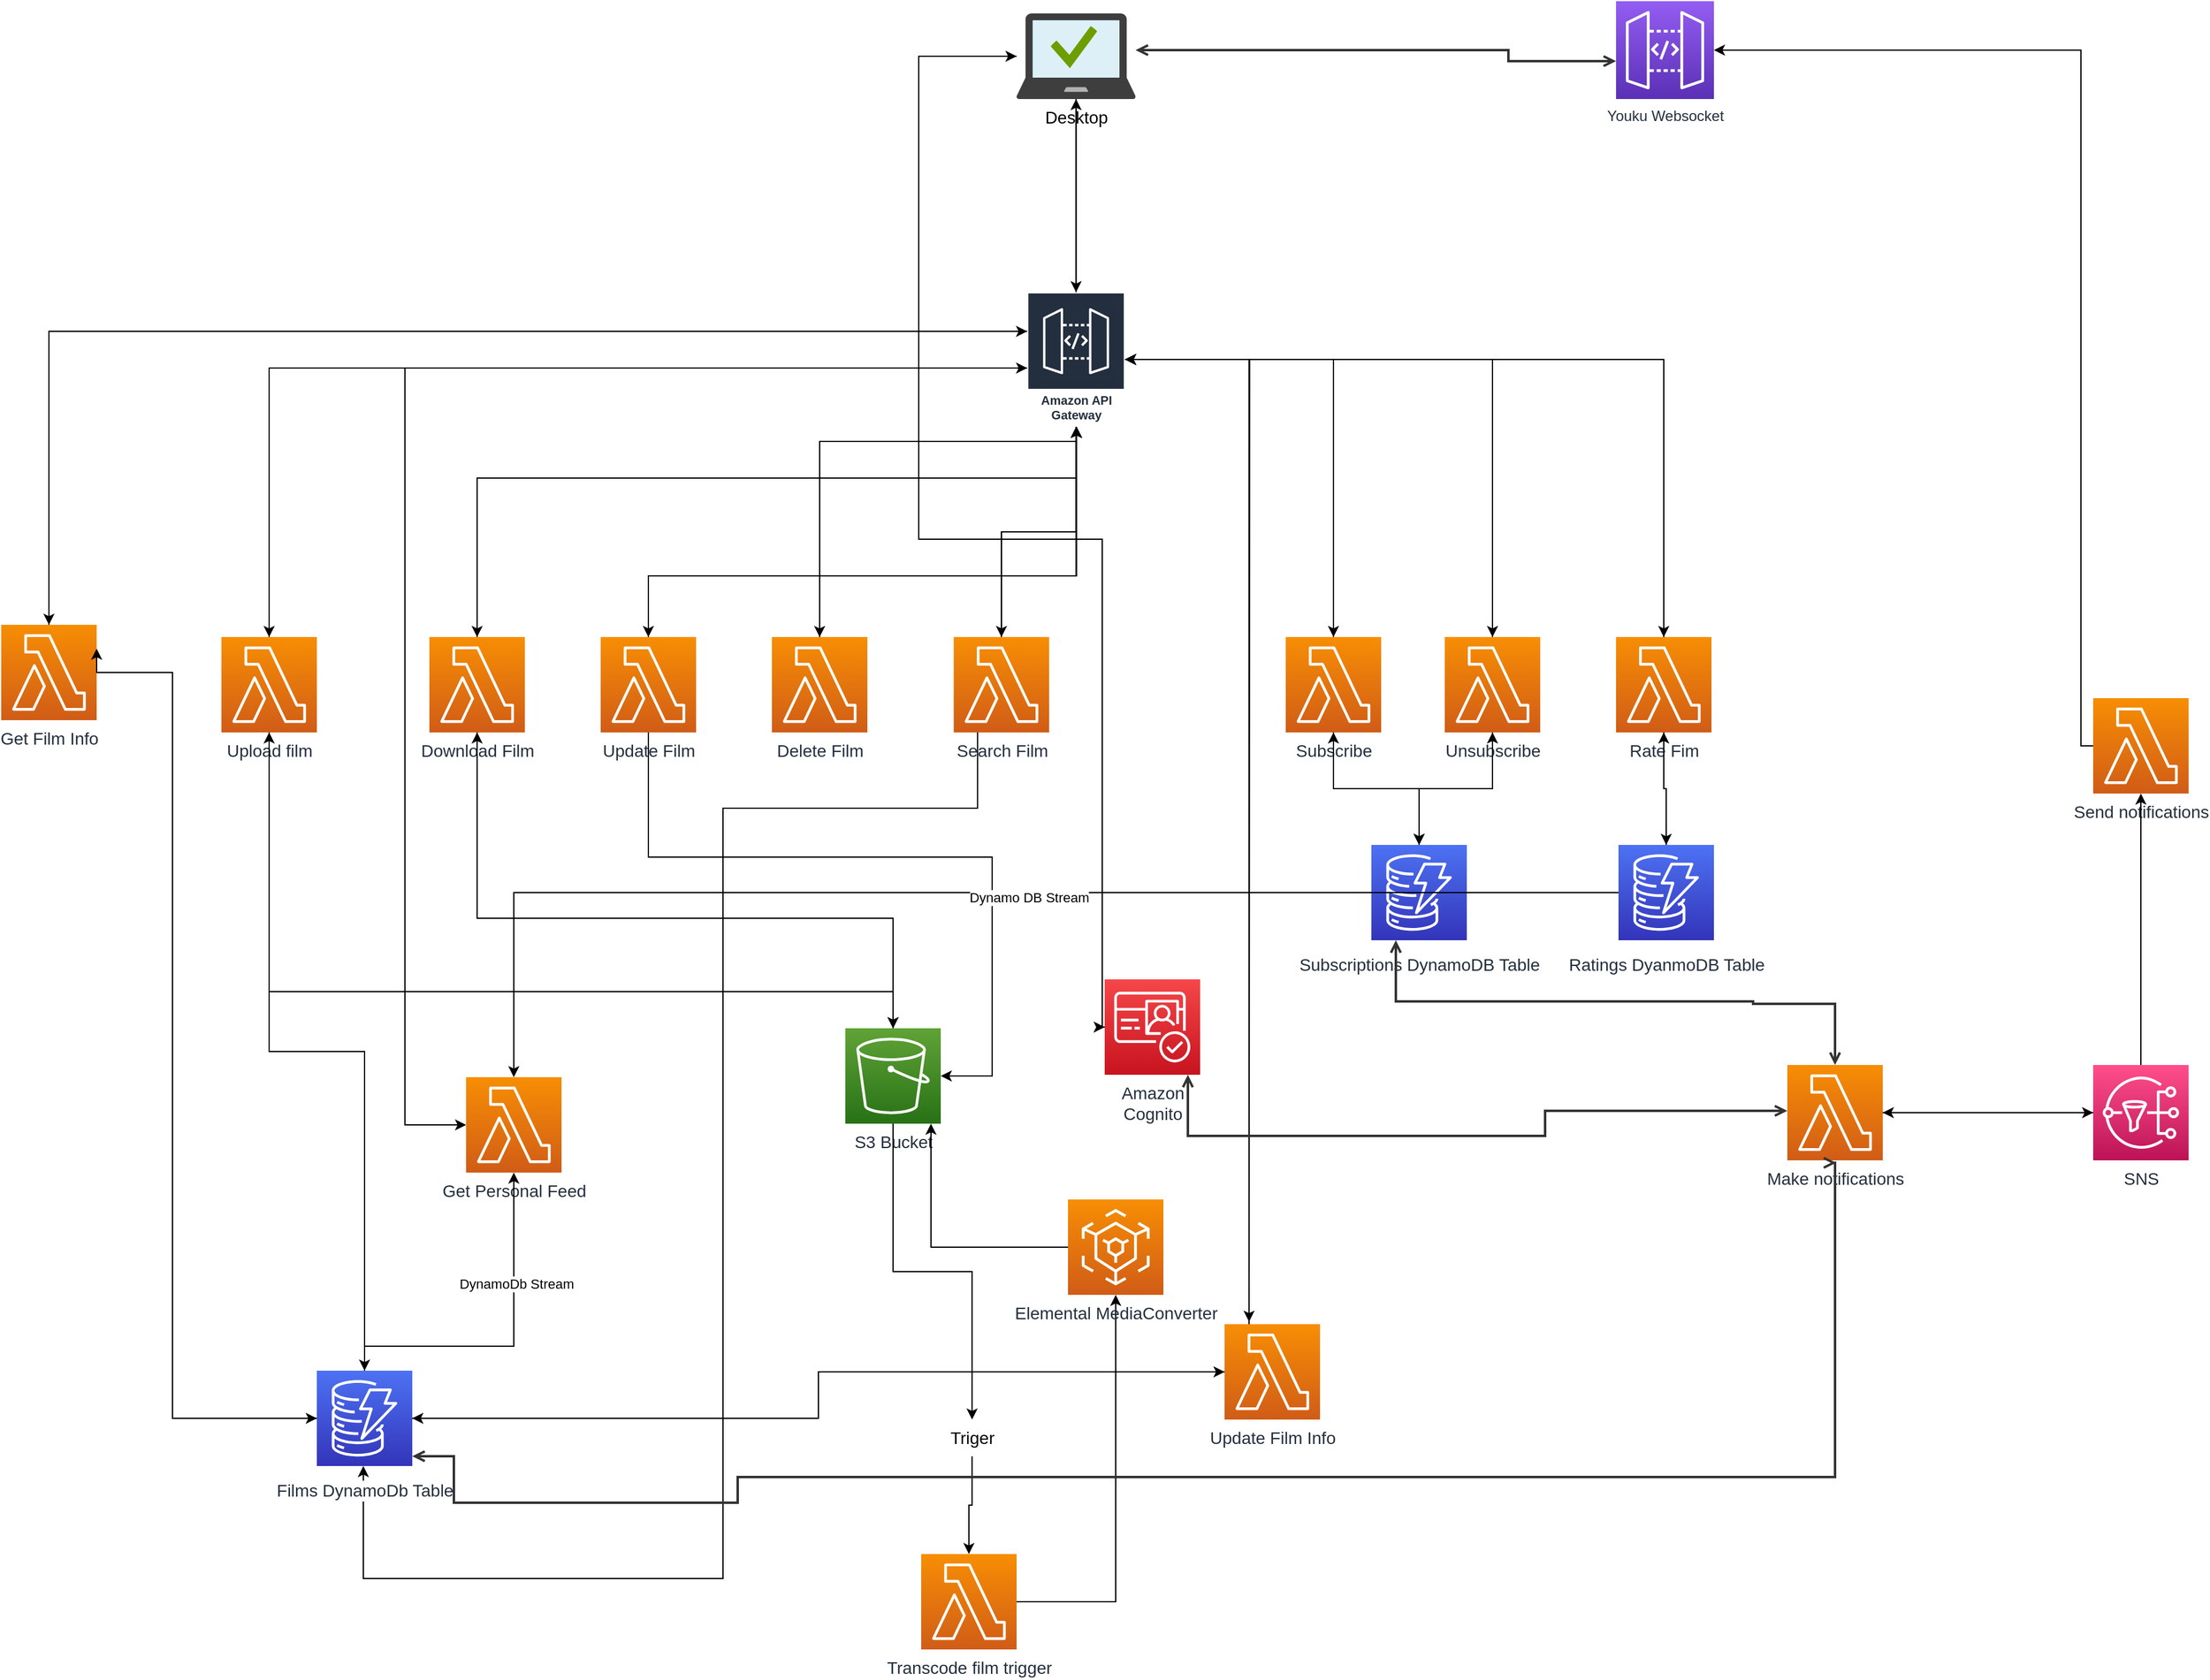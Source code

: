 <mxfile version="24.5.2" type="device">
  <diagram id="qrWKZtWXEoqR6vfH4QNZ" name="Page-2">
    <mxGraphModel dx="1693" dy="708" grid="1" gridSize="10" guides="1" tooltips="1" connect="1" arrows="1" fold="1" page="1" pageScale="1" pageWidth="3300" pageHeight="4681" math="0" shadow="0">
      <root>
        <mxCell id="0" />
        <mxCell id="1" parent="0" />
        <mxCell id="-oTW0plPv0ov6GUqyXmR-3" value="" style="edgeStyle=orthogonalEdgeStyle;rounded=0;orthogonalLoop=1;jettySize=auto;html=1;" parent="1" source="-oTW0plPv0ov6GUqyXmR-2" target="haqUP2AlpUg8eAnVV5Vj-1" edge="1">
          <mxGeometry relative="1" as="geometry">
            <Array as="points">
              <mxPoint x="2400" y="669" />
              <mxPoint x="2400" y="100" />
            </Array>
          </mxGeometry>
        </mxCell>
        <mxCell id="haqUP2AlpUg8eAnVV5Vj-1" value="Youku Websocket" style="outlineConnect=0;fontColor=#232F3E;gradientColor=#945DF2;gradientDirection=north;fillColor=#5A30B5;strokeColor=#ffffff;dashed=0;verticalLabelPosition=bottom;verticalAlign=top;align=center;html=1;fontSize=12;fontStyle=0;aspect=fixed;shape=mxgraph.aws4.resourceIcon;resIcon=mxgraph.aws4.api_gateway;labelBackgroundColor=#ffffff;" parent="1" vertex="1">
          <mxGeometry x="2020" y="60" width="80" height="80" as="geometry" />
        </mxCell>
        <mxCell id="pR52L9XEwn9BZaCSdRUn-3" style="edgeStyle=orthogonalEdgeStyle;rounded=0;orthogonalLoop=1;jettySize=auto;html=1;" parent="1" source="iN66YnYfFS2RfafdsOjn-4" target="Ah-rWA7a8RFFJsTd4V0t-1" edge="1">
          <mxGeometry relative="1" as="geometry">
            <Array as="points">
              <mxPoint x="1450" y="105" />
              <mxPoint x="1450" y="500" />
              <mxPoint x="1600" y="500" />
              <mxPoint x="1600" y="899" />
            </Array>
          </mxGeometry>
        </mxCell>
        <mxCell id="oQnPuo_Vjp037HfI9C_l-28" style="edgeStyle=orthogonalEdgeStyle;rounded=0;orthogonalLoop=1;jettySize=auto;html=1;" parent="1" source="iN66YnYfFS2RfafdsOjn-4" target="1LZ5U4FYgUgvblBmjZbT-1" edge="1">
          <mxGeometry relative="1" as="geometry" />
        </mxCell>
        <mxCell id="iN66YnYfFS2RfafdsOjn-4" value="" style="image;sketch=0;aspect=fixed;html=1;points=[];align=center;fontSize=12;image=img/lib/mscae/Managed_Desktop.svg;" parent="1" vertex="1">
          <mxGeometry x="1530" y="70" width="97.23" height="70" as="geometry" />
        </mxCell>
        <mxCell id="pR52L9XEwn9BZaCSdRUn-6" style="edgeStyle=orthogonalEdgeStyle;rounded=0;orthogonalLoop=1;jettySize=auto;html=1;" parent="1" source="1LZ5U4FYgUgvblBmjZbT-1" edge="1">
          <mxGeometry relative="1" as="geometry">
            <mxPoint x="1720.0" y="1140" as="targetPoint" />
          </mxGeometry>
        </mxCell>
        <mxCell id="oQnPuo_Vjp037HfI9C_l-22" style="edgeStyle=orthogonalEdgeStyle;rounded=0;orthogonalLoop=1;jettySize=auto;html=1;" parent="1" source="1LZ5U4FYgUgvblBmjZbT-1" target="nhE0SzOjYlewrr15for8-2" edge="1">
          <mxGeometry relative="1" as="geometry" />
        </mxCell>
        <mxCell id="oQnPuo_Vjp037HfI9C_l-29" style="edgeStyle=orthogonalEdgeStyle;rounded=0;orthogonalLoop=1;jettySize=auto;html=1;" parent="1" source="1LZ5U4FYgUgvblBmjZbT-1" target="iN66YnYfFS2RfafdsOjn-4" edge="1">
          <mxGeometry relative="1" as="geometry" />
        </mxCell>
        <mxCell id="p2mQktmVprnsKYDKDnlb-13" style="edgeStyle=orthogonalEdgeStyle;rounded=0;orthogonalLoop=1;jettySize=auto;html=1;" edge="1" parent="1" source="1LZ5U4FYgUgvblBmjZbT-1" target="p2mQktmVprnsKYDKDnlb-8">
          <mxGeometry relative="1" as="geometry">
            <Array as="points">
              <mxPoint x="1030" y="360" />
              <mxPoint x="1030" y="979" />
            </Array>
          </mxGeometry>
        </mxCell>
        <mxCell id="1LZ5U4FYgUgvblBmjZbT-1" value="Amazon API Gateway" style="sketch=0;outlineConnect=0;fontColor=#232F3E;gradientColor=none;strokeColor=#ffffff;fillColor=#232F3E;dashed=0;verticalLabelPosition=middle;verticalAlign=bottom;align=center;html=1;whiteSpace=wrap;fontSize=10;fontStyle=1;spacing=3;shape=mxgraph.aws4.productIcon;prIcon=mxgraph.aws4.api_gateway;" parent="1" vertex="1">
          <mxGeometry x="1538.61" y="298" width="80" height="110" as="geometry" />
        </mxCell>
        <mxCell id="aSujia8pRyjpzmEGRb2T-9" value="&lt;font style=&quot;font-size: 14px;&quot;&gt;Desktop&lt;/font&gt;" style="text;html=1;align=center;verticalAlign=middle;whiteSpace=wrap;rounded=0;" parent="1" vertex="1">
          <mxGeometry x="1548.61" y="140" width="60" height="30" as="geometry" />
        </mxCell>
        <mxCell id="oQnPuo_Vjp037HfI9C_l-7" style="edgeStyle=orthogonalEdgeStyle;rounded=0;orthogonalLoop=1;jettySize=auto;html=1;" parent="1" source="A3bwHiDRa3O6xtMOo0vS-1" target="1LZ5U4FYgUgvblBmjZbT-1" edge="1">
          <mxGeometry relative="1" as="geometry">
            <Array as="points">
              <mxPoint x="919" y="360" />
            </Array>
          </mxGeometry>
        </mxCell>
        <mxCell id="p2mQktmVprnsKYDKDnlb-2" style="edgeStyle=orthogonalEdgeStyle;rounded=0;orthogonalLoop=1;jettySize=auto;html=1;" edge="1" parent="1" source="A3bwHiDRa3O6xtMOo0vS-1" target="g4incZLyhrPWC_qWxy9h-1">
          <mxGeometry relative="1" as="geometry">
            <Array as="points">
              <mxPoint x="919" y="870" />
              <mxPoint x="1429" y="870" />
            </Array>
          </mxGeometry>
        </mxCell>
        <mxCell id="p2mQktmVprnsKYDKDnlb-4" style="edgeStyle=orthogonalEdgeStyle;rounded=0;orthogonalLoop=1;jettySize=auto;html=1;" edge="1" parent="1" source="A3bwHiDRa3O6xtMOo0vS-1" target="ckYTwfcSyZgI21D49SX1-1">
          <mxGeometry relative="1" as="geometry" />
        </mxCell>
        <mxCell id="A3bwHiDRa3O6xtMOo0vS-1" value="&lt;font style=&quot;font-size: 14px;&quot;&gt;Upload film&lt;/font&gt;" style="sketch=0;points=[[0,0,0],[0.25,0,0],[0.5,0,0],[0.75,0,0],[1,0,0],[0,1,0],[0.25,1,0],[0.5,1,0],[0.75,1,0],[1,1,0],[0,0.25,0],[0,0.5,0],[0,0.75,0],[1,0.25,0],[1,0.5,0],[1,0.75,0]];outlineConnect=0;fontColor=#232F3E;gradientColor=#F78E04;gradientDirection=north;fillColor=#D05C17;strokeColor=#ffffff;dashed=0;verticalLabelPosition=bottom;verticalAlign=top;align=center;html=1;fontSize=12;fontStyle=0;aspect=fixed;shape=mxgraph.aws4.resourceIcon;resIcon=mxgraph.aws4.lambda;" parent="1" vertex="1">
          <mxGeometry x="880" y="580" width="78" height="78" as="geometry" />
        </mxCell>
        <mxCell id="dJ25KKCVHMb_WHHfRiwC-1" value="" style="edgeStyle=orthogonalEdgeStyle;rounded=0;orthogonalLoop=1;jettySize=auto;html=1;" parent="1" source="-CaQ9wihmAJfuCWuxJk7-1" target="g4incZLyhrPWC_qWxy9h-1" edge="1">
          <mxGeometry relative="1" as="geometry">
            <Array as="points">
              <mxPoint x="1089" y="810" />
              <mxPoint x="1429" y="810" />
            </Array>
          </mxGeometry>
        </mxCell>
        <mxCell id="oQnPuo_Vjp037HfI9C_l-9" style="edgeStyle=orthogonalEdgeStyle;rounded=0;orthogonalLoop=1;jettySize=auto;html=1;" parent="1" source="-CaQ9wihmAJfuCWuxJk7-1" target="1LZ5U4FYgUgvblBmjZbT-1" edge="1">
          <mxGeometry relative="1" as="geometry">
            <Array as="points">
              <mxPoint x="1089" y="450" />
              <mxPoint x="1579" y="450" />
            </Array>
          </mxGeometry>
        </mxCell>
        <mxCell id="-CaQ9wihmAJfuCWuxJk7-1" value="&lt;font style=&quot;font-size: 14px;&quot;&gt;Download Film&lt;/font&gt;" style="sketch=0;points=[[0,0,0],[0.25,0,0],[0.5,0,0],[0.75,0,0],[1,0,0],[0,1,0],[0.25,1,0],[0.5,1,0],[0.75,1,0],[1,1,0],[0,0.25,0],[0,0.5,0],[0,0.75,0],[1,0.25,0],[1,0.5,0],[1,0.75,0]];outlineConnect=0;fontColor=#232F3E;gradientColor=#F78E04;gradientDirection=north;fillColor=#D05C17;strokeColor=#ffffff;dashed=0;verticalLabelPosition=bottom;verticalAlign=top;align=center;html=1;fontSize=12;fontStyle=0;aspect=fixed;shape=mxgraph.aws4.resourceIcon;resIcon=mxgraph.aws4.lambda;" parent="1" vertex="1">
          <mxGeometry x="1050" y="580" width="78" height="78" as="geometry" />
        </mxCell>
        <mxCell id="-oLH_aFpLKYCfT1-ocV0-1" value="" style="edgeStyle=orthogonalEdgeStyle;rounded=0;orthogonalLoop=1;jettySize=auto;html=1;" parent="1" source="IjOWUp1-B-h_G1jws__u-1" target="g4incZLyhrPWC_qWxy9h-1" edge="1">
          <mxGeometry relative="1" as="geometry">
            <Array as="points">
              <mxPoint x="1229" y="760" />
              <mxPoint x="1510" y="760" />
            </Array>
          </mxGeometry>
        </mxCell>
        <mxCell id="oQnPuo_Vjp037HfI9C_l-11" style="edgeStyle=orthogonalEdgeStyle;rounded=0;orthogonalLoop=1;jettySize=auto;html=1;" parent="1" source="IjOWUp1-B-h_G1jws__u-1" target="1LZ5U4FYgUgvblBmjZbT-1" edge="1">
          <mxGeometry relative="1" as="geometry">
            <Array as="points">
              <mxPoint x="1229" y="530" />
              <mxPoint x="1579" y="530" />
            </Array>
          </mxGeometry>
        </mxCell>
        <mxCell id="IjOWUp1-B-h_G1jws__u-1" value="&lt;font style=&quot;font-size: 14px;&quot;&gt;Update Film&lt;/font&gt;" style="sketch=0;points=[[0,0,0],[0.25,0,0],[0.5,0,0],[0.75,0,0],[1,0,0],[0,1,0],[0.25,1,0],[0.5,1,0],[0.75,1,0],[1,1,0],[0,0.25,0],[0,0.5,0],[0,0.75,0],[1,0.25,0],[1,0.5,0],[1,0.75,0]];outlineConnect=0;fontColor=#232F3E;gradientColor=#F78E04;gradientDirection=north;fillColor=#D05C17;strokeColor=#ffffff;dashed=0;verticalLabelPosition=bottom;verticalAlign=top;align=center;html=1;fontSize=12;fontStyle=0;aspect=fixed;shape=mxgraph.aws4.resourceIcon;resIcon=mxgraph.aws4.lambda;" parent="1" vertex="1">
          <mxGeometry x="1190" y="580" width="78" height="78" as="geometry" />
        </mxCell>
        <mxCell id="hNVec_3Xmeq4HK9U5Uui-2" value="" style="edgeStyle=orthogonalEdgeStyle;rounded=0;orthogonalLoop=1;jettySize=auto;html=1;exitX=0.25;exitY=1;exitDx=0;exitDy=0;exitPerimeter=0;" parent="1" source="HQDfZyqZ5d_Y6srJ__cu-2" target="ckYTwfcSyZgI21D49SX1-1" edge="1">
          <mxGeometry relative="1" as="geometry">
            <mxPoint x="1492.61" y="720.0" as="sourcePoint" />
            <mxPoint x="996" y="1550" as="targetPoint" />
            <Array as="points">
              <mxPoint x="1498" y="720" />
              <mxPoint x="1290" y="720" />
              <mxPoint x="1290" y="1350" />
              <mxPoint x="996" y="1350" />
            </Array>
          </mxGeometry>
        </mxCell>
        <mxCell id="oQnPuo_Vjp037HfI9C_l-16" style="edgeStyle=orthogonalEdgeStyle;rounded=0;orthogonalLoop=1;jettySize=auto;html=1;" parent="1" source="HQDfZyqZ5d_Y6srJ__cu-2" target="1LZ5U4FYgUgvblBmjZbT-1" edge="1">
          <mxGeometry relative="1" as="geometry" />
        </mxCell>
        <mxCell id="HQDfZyqZ5d_Y6srJ__cu-2" value="&lt;span style=&quot;font-size: 14px;&quot;&gt;Search Film&lt;/span&gt;" style="sketch=0;points=[[0,0,0],[0.25,0,0],[0.5,0,0],[0.75,0,0],[1,0,0],[0,1,0],[0.25,1,0],[0.5,1,0],[0.75,1,0],[1,1,0],[0,0.25,0],[0,0.5,0],[0,0.75,0],[1,0.25,0],[1,0.5,0],[1,0.75,0]];outlineConnect=0;fontColor=#232F3E;gradientColor=#F78E04;gradientDirection=north;fillColor=#D05C17;strokeColor=#ffffff;dashed=0;verticalLabelPosition=bottom;verticalAlign=top;align=center;html=1;fontSize=12;fontStyle=0;aspect=fixed;shape=mxgraph.aws4.resourceIcon;resIcon=mxgraph.aws4.lambda;" parent="1" vertex="1">
          <mxGeometry x="1478.61" y="580" width="78" height="78" as="geometry" />
        </mxCell>
        <mxCell id="oQnPuo_Vjp037HfI9C_l-13" style="edgeStyle=orthogonalEdgeStyle;rounded=0;orthogonalLoop=1;jettySize=auto;html=1;" parent="1" source="HQDfZyqZ5d_Y6srJ__cu-3" target="1LZ5U4FYgUgvblBmjZbT-1" edge="1">
          <mxGeometry relative="1" as="geometry">
            <Array as="points">
              <mxPoint x="1369" y="420" />
              <mxPoint x="1579" y="420" />
            </Array>
          </mxGeometry>
        </mxCell>
        <mxCell id="HQDfZyqZ5d_Y6srJ__cu-3" value="&lt;font style=&quot;font-size: 14px;&quot;&gt;Delete Film&lt;/font&gt;" style="sketch=0;points=[[0,0,0],[0.25,0,0],[0.5,0,0],[0.75,0,0],[1,0,0],[0,1,0],[0.25,1,0],[0.5,1,0],[0.75,1,0],[1,1,0],[0,0.25,0],[0,0.5,0],[0,0.75,0],[1,0.25,0],[1,0.5,0],[1,0.75,0]];outlineConnect=0;fontColor=#232F3E;gradientColor=#F78E04;gradientDirection=north;fillColor=#D05C17;strokeColor=#ffffff;dashed=0;verticalLabelPosition=bottom;verticalAlign=top;align=center;html=1;fontSize=12;fontStyle=0;aspect=fixed;shape=mxgraph.aws4.resourceIcon;resIcon=mxgraph.aws4.lambda;" parent="1" vertex="1">
          <mxGeometry x="1330" y="580" width="78" height="78" as="geometry" />
        </mxCell>
        <mxCell id="5uZ4TqVjd6OY23v11pGw-2" style="edgeStyle=orthogonalEdgeStyle;rounded=0;orthogonalLoop=1;jettySize=auto;html=1;" parent="1" source="nhE0SzOjYlewrr15for8-1" target="5uZ4TqVjd6OY23v11pGw-1" edge="1">
          <mxGeometry relative="1" as="geometry" />
        </mxCell>
        <mxCell id="oQnPuo_Vjp037HfI9C_l-19" style="edgeStyle=orthogonalEdgeStyle;rounded=0;orthogonalLoop=1;jettySize=auto;html=1;" parent="1" source="nhE0SzOjYlewrr15for8-1" target="1LZ5U4FYgUgvblBmjZbT-1" edge="1">
          <mxGeometry relative="1" as="geometry">
            <Array as="points">
              <mxPoint x="1789" y="353" />
            </Array>
          </mxGeometry>
        </mxCell>
        <mxCell id="nhE0SzOjYlewrr15for8-1" value="&lt;font style=&quot;font-size: 14px;&quot;&gt;Subscribe&lt;/font&gt;" style="sketch=0;points=[[0,0,0],[0.25,0,0],[0.5,0,0],[0.75,0,0],[1,0,0],[0,1,0],[0.25,1,0],[0.5,1,0],[0.75,1,0],[1,1,0],[0,0.25,0],[0,0.5,0],[0,0.75,0],[1,0.25,0],[1,0.5,0],[1,0.75,0]];outlineConnect=0;fontColor=#232F3E;gradientColor=#F78E04;gradientDirection=north;fillColor=#D05C17;strokeColor=#ffffff;dashed=0;verticalLabelPosition=bottom;verticalAlign=top;align=center;html=1;fontSize=12;fontStyle=0;aspect=fixed;shape=mxgraph.aws4.resourceIcon;resIcon=mxgraph.aws4.lambda;" parent="1" vertex="1">
          <mxGeometry x="1750" y="580" width="78" height="78" as="geometry" />
        </mxCell>
        <mxCell id="5uZ4TqVjd6OY23v11pGw-5" value="" style="edgeStyle=orthogonalEdgeStyle;rounded=0;orthogonalLoop=1;jettySize=auto;html=1;" parent="1" source="nhE0SzOjYlewrr15for8-2" target="5uZ4TqVjd6OY23v11pGw-1" edge="1">
          <mxGeometry relative="1" as="geometry" />
        </mxCell>
        <mxCell id="oQnPuo_Vjp037HfI9C_l-27" style="edgeStyle=orthogonalEdgeStyle;rounded=0;orthogonalLoop=1;jettySize=auto;html=1;" parent="1" source="nhE0SzOjYlewrr15for8-2" target="1LZ5U4FYgUgvblBmjZbT-1" edge="1">
          <mxGeometry relative="1" as="geometry">
            <Array as="points">
              <mxPoint x="1919" y="353" />
            </Array>
          </mxGeometry>
        </mxCell>
        <mxCell id="nhE0SzOjYlewrr15for8-2" value="&lt;font style=&quot;font-size: 14px;&quot;&gt;Unsubscribe&lt;/font&gt;" style="sketch=0;points=[[0,0,0],[0.25,0,0],[0.5,0,0],[0.75,0,0],[1,0,0],[0,1,0],[0.25,1,0],[0.5,1,0],[0.75,1,0],[1,1,0],[0,0.25,0],[0,0.5,0],[0,0.75,0],[1,0.25,0],[1,0.5,0],[1,0.75,0]];outlineConnect=0;fontColor=#232F3E;gradientColor=#F78E04;gradientDirection=north;fillColor=#D05C17;strokeColor=#ffffff;dashed=0;verticalLabelPosition=bottom;verticalAlign=top;align=center;html=1;fontSize=12;fontStyle=0;aspect=fixed;shape=mxgraph.aws4.resourceIcon;resIcon=mxgraph.aws4.lambda;" parent="1" vertex="1">
          <mxGeometry x="1880" y="580" width="78" height="78" as="geometry" />
        </mxCell>
        <mxCell id="bWky0x-gCk7p2PIuhOlj-4" style="edgeStyle=orthogonalEdgeStyle;rounded=0;orthogonalLoop=1;jettySize=auto;html=1;" parent="1" source="6vuF5VktS0p-2_ZFpQ3R-1" target="B0HMjVkiUNTTecUUTbxv-1" edge="1">
          <mxGeometry relative="1" as="geometry" />
        </mxCell>
        <mxCell id="oQnPuo_Vjp037HfI9C_l-26" style="edgeStyle=orthogonalEdgeStyle;rounded=0;orthogonalLoop=1;jettySize=auto;html=1;" parent="1" source="6vuF5VktS0p-2_ZFpQ3R-1" target="1LZ5U4FYgUgvblBmjZbT-1" edge="1">
          <mxGeometry relative="1" as="geometry">
            <Array as="points">
              <mxPoint x="2059" y="353" />
            </Array>
          </mxGeometry>
        </mxCell>
        <mxCell id="6vuF5VktS0p-2_ZFpQ3R-1" value="&lt;font style=&quot;font-size: 14px;&quot;&gt;Rate Fim&lt;/font&gt;" style="sketch=0;points=[[0,0,0],[0.25,0,0],[0.5,0,0],[0.75,0,0],[1,0,0],[0,1,0],[0.25,1,0],[0.5,1,0],[0.75,1,0],[1,1,0],[0,0.25,0],[0,0.5,0],[0,0.75,0],[1,0.25,0],[1,0.5,0],[1,0.75,0]];outlineConnect=0;fontColor=#232F3E;gradientColor=#F78E04;gradientDirection=north;fillColor=#D05C17;strokeColor=#ffffff;dashed=0;verticalLabelPosition=bottom;verticalAlign=top;align=center;html=1;fontSize=12;fontStyle=0;aspect=fixed;shape=mxgraph.aws4.resourceIcon;resIcon=mxgraph.aws4.lambda;" parent="1" vertex="1">
          <mxGeometry x="2020" y="580" width="78" height="78" as="geometry" />
        </mxCell>
        <mxCell id="cp48JA5bzD2Z5bZWsc-s-2" value="" style="edgeStyle=orthogonalEdgeStyle;rounded=0;orthogonalLoop=1;jettySize=auto;html=1;" parent="1" source="9laERW-XHKAZnhqgaagh-2" target="cp48JA5bzD2Z5bZWsc-s-1" edge="1">
          <mxGeometry relative="1" as="geometry" />
        </mxCell>
        <mxCell id="p2mQktmVprnsKYDKDnlb-3" style="edgeStyle=orthogonalEdgeStyle;rounded=0;orthogonalLoop=1;jettySize=auto;html=1;" edge="1" parent="1" source="g4incZLyhrPWC_qWxy9h-1" target="A3bwHiDRa3O6xtMOo0vS-1">
          <mxGeometry relative="1" as="geometry">
            <Array as="points">
              <mxPoint x="1429" y="870" />
              <mxPoint x="919" y="870" />
            </Array>
          </mxGeometry>
        </mxCell>
        <mxCell id="g4incZLyhrPWC_qWxy9h-1" value="&lt;font style=&quot;font-size: 14px;&quot;&gt;S3 Bucket&lt;/font&gt;" style="outlineConnect=0;fontColor=#232F3E;gradientColor=#60A337;gradientDirection=north;fillColor=#277116;strokeColor=#ffffff;dashed=0;verticalLabelPosition=bottom;verticalAlign=top;align=center;html=1;fontSize=12;fontStyle=0;aspect=fixed;shape=mxgraph.aws4.resourceIcon;resIcon=mxgraph.aws4.s3;labelBackgroundColor=#ffffff;" parent="1" vertex="1">
          <mxGeometry x="1390" y="900" width="78" height="78" as="geometry" />
        </mxCell>
        <mxCell id="ckYTwfcSyZgI21D49SX1-1" value="&lt;font style=&quot;font-size: 14px;&quot;&gt;Films DynamoDb Table&lt;/font&gt;" style="outlineConnect=0;fontColor=#232F3E;gradientColor=#4D72F3;gradientDirection=north;fillColor=#3334B9;strokeColor=#ffffff;dashed=0;verticalLabelPosition=bottom;verticalAlign=top;align=center;html=1;fontSize=12;fontStyle=0;aspect=fixed;shape=mxgraph.aws4.resourceIcon;resIcon=mxgraph.aws4.dynamodb;labelBackgroundColor=#ffffff;spacingTop=5;" parent="1" vertex="1">
          <mxGeometry x="958" y="1180" width="78" height="78" as="geometry" />
        </mxCell>
        <mxCell id="zURhf05kmrA4i-RBy3Ud-4" value="" style="edgeStyle=orthogonalEdgeStyle;rounded=0;orthogonalLoop=1;jettySize=auto;html=1;" parent="1" source="zURhf05kmrA4i-RBy3Ud-1" target="ckYTwfcSyZgI21D49SX1-1" edge="1">
          <mxGeometry relative="1" as="geometry">
            <Array as="points">
              <mxPoint x="840" y="609" />
              <mxPoint x="840" y="1219" />
            </Array>
          </mxGeometry>
        </mxCell>
        <mxCell id="oQnPuo_Vjp037HfI9C_l-5" style="edgeStyle=orthogonalEdgeStyle;rounded=0;orthogonalLoop=1;jettySize=auto;html=1;" parent="1" source="zURhf05kmrA4i-RBy3Ud-1" target="1LZ5U4FYgUgvblBmjZbT-1" edge="1">
          <mxGeometry relative="1" as="geometry">
            <Array as="points">
              <mxPoint x="739" y="330" />
            </Array>
          </mxGeometry>
        </mxCell>
        <mxCell id="zURhf05kmrA4i-RBy3Ud-1" value="&lt;font style=&quot;font-size: 14px;&quot;&gt;Get Film Info&lt;/font&gt;" style="sketch=0;points=[[0,0,0],[0.25,0,0],[0.5,0,0],[0.75,0,0],[1,0,0],[0,1,0],[0.25,1,0],[0.5,1,0],[0.75,1,0],[1,1,0],[0,0.25,0],[0,0.5,0],[0,0.75,0],[1,0.25,0],[1,0.5,0],[1,0.75,0]];outlineConnect=0;fontColor=#232F3E;gradientColor=#F78E04;gradientDirection=north;fillColor=#D05C17;strokeColor=#ffffff;dashed=0;verticalLabelPosition=bottom;verticalAlign=top;align=center;html=1;fontSize=12;fontStyle=0;aspect=fixed;shape=mxgraph.aws4.resourceIcon;resIcon=mxgraph.aws4.lambda;" parent="1" vertex="1">
          <mxGeometry x="700" y="570" width="78" height="78" as="geometry" />
        </mxCell>
        <mxCell id="HlI5sGU7cRi6xlRZm3kg-2" value="" style="edgeStyle=orthogonalEdgeStyle;rounded=0;orthogonalLoop=1;jettySize=auto;html=1;" parent="1" source="ThQ4Cn0wO_NTVYMwuJDy-1" target="ckYTwfcSyZgI21D49SX1-1" edge="1">
          <mxGeometry relative="1" as="geometry" />
        </mxCell>
        <mxCell id="oQnPuo_Vjp037HfI9C_l-20" style="edgeStyle=orthogonalEdgeStyle;rounded=0;orthogonalLoop=1;jettySize=auto;html=1;" parent="1" source="ThQ4Cn0wO_NTVYMwuJDy-1" target="1LZ5U4FYgUgvblBmjZbT-1" edge="1">
          <mxGeometry relative="1" as="geometry">
            <Array as="points">
              <mxPoint x="1720" y="353" />
            </Array>
          </mxGeometry>
        </mxCell>
        <mxCell id="ThQ4Cn0wO_NTVYMwuJDy-1" value="&lt;font style=&quot;font-size: 14px;&quot;&gt;Update Film Info&lt;/font&gt;&lt;div&gt;&lt;font style=&quot;font-size: 14px;&quot;&gt;&lt;br&gt;&lt;/font&gt;&lt;/div&gt;" style="sketch=0;points=[[0,0,0],[0.25,0,0],[0.5,0,0],[0.75,0,0],[1,0,0],[0,1,0],[0.25,1,0],[0.5,1,0],[0.75,1,0],[1,1,0],[0,0.25,0],[0,0.5,0],[0,0.75,0],[1,0.25,0],[1,0.5,0],[1,0.75,0]];outlineConnect=0;fontColor=#232F3E;gradientColor=#F78E04;gradientDirection=north;fillColor=#D05C17;strokeColor=#ffffff;dashed=0;verticalLabelPosition=bottom;verticalAlign=top;align=center;html=1;fontSize=12;fontStyle=0;aspect=fixed;shape=mxgraph.aws4.resourceIcon;resIcon=mxgraph.aws4.lambda;" parent="1" vertex="1">
          <mxGeometry x="1700" y="1142" width="78" height="78" as="geometry" />
        </mxCell>
        <mxCell id="-oTW0plPv0ov6GUqyXmR-2" value="&lt;font style=&quot;font-size: 14px;&quot;&gt;Send notifications&lt;/font&gt;" style="sketch=0;points=[[0,0,0],[0.25,0,0],[0.5,0,0],[0.75,0,0],[1,0,0],[0,1,0],[0.25,1,0],[0.5,1,0],[0.75,1,0],[1,1,0],[0,0.25,0],[0,0.5,0],[0,0.75,0],[1,0.25,0],[1,0.5,0],[1,0.75,0]];outlineConnect=0;fontColor=#232F3E;gradientColor=#F78E04;gradientDirection=north;fillColor=#D05C17;strokeColor=#ffffff;dashed=0;verticalLabelPosition=bottom;verticalAlign=top;align=center;html=1;fontSize=12;fontStyle=0;aspect=fixed;shape=mxgraph.aws4.resourceIcon;resIcon=mxgraph.aws4.lambda;" parent="1" vertex="1">
          <mxGeometry x="2410" y="630" width="78" height="78" as="geometry" />
        </mxCell>
        <mxCell id="98isSZ3G2IG0ZmOE_ZcU-2" value="" style="edgeStyle=orthogonalEdgeStyle;rounded=0;orthogonalLoop=1;jettySize=auto;html=1;" parent="1" source="3VFOv2pST5KJOADQr7_A-1" target="98isSZ3G2IG0ZmOE_ZcU-1" edge="1">
          <mxGeometry relative="1" as="geometry" />
        </mxCell>
        <mxCell id="MBsGjBGGABa7NQGlG7sr-1" style="edgeStyle=orthogonalEdgeStyle;rounded=0;orthogonalLoop=1;jettySize=auto;html=1;" parent="1" source="3VFOv2pST5KJOADQr7_A-1" target="-oTW0plPv0ov6GUqyXmR-2" edge="1">
          <mxGeometry relative="1" as="geometry" />
        </mxCell>
        <mxCell id="3VFOv2pST5KJOADQr7_A-1" value="&lt;font style=&quot;font-size: 14px;&quot;&gt;SNS&lt;/font&gt;" style="sketch=0;points=[[0,0,0],[0.25,0,0],[0.5,0,0],[0.75,0,0],[1,0,0],[0,1,0],[0.25,1,0],[0.5,1,0],[0.75,1,0],[1,1,0],[0,0.25,0],[0,0.5,0],[0,0.75,0],[1,0.25,0],[1,0.5,0],[1,0.75,0]];outlineConnect=0;fontColor=#232F3E;gradientColor=#FF4F8B;gradientDirection=north;fillColor=#BC1356;strokeColor=#ffffff;dashed=0;verticalLabelPosition=bottom;verticalAlign=top;align=center;html=1;fontSize=12;fontStyle=0;aspect=fixed;shape=mxgraph.aws4.resourceIcon;resIcon=mxgraph.aws4.sns;" parent="1" vertex="1">
          <mxGeometry x="2410" y="930" width="78" height="78" as="geometry" />
        </mxCell>
        <mxCell id="jxbYoaDzZkREV6jHip3h-1" style="edgeStyle=orthogonalEdgeStyle;rounded=0;orthogonalLoop=1;jettySize=auto;html=1;" parent="1" source="98isSZ3G2IG0ZmOE_ZcU-1" edge="1">
          <mxGeometry relative="1" as="geometry">
            <mxPoint x="2410" y="969" as="targetPoint" />
          </mxGeometry>
        </mxCell>
        <mxCell id="98isSZ3G2IG0ZmOE_ZcU-1" value="&lt;font style=&quot;font-size: 14px;&quot;&gt;Make notifications&lt;/font&gt;" style="sketch=0;points=[[0,0,0],[0.25,0,0],[0.5,0,0],[0.75,0,0],[1,0,0],[0,1,0],[0.25,1,0],[0.5,1,0],[0.75,1,0],[1,1,0],[0,0.25,0],[0,0.5,0],[0,0.75,0],[1,0.25,0],[1,0.5,0],[1,0.75,0]];outlineConnect=0;fontColor=#232F3E;gradientColor=#F78E04;gradientDirection=north;fillColor=#D05C17;strokeColor=#ffffff;dashed=0;verticalLabelPosition=bottom;verticalAlign=top;align=center;html=1;fontSize=12;fontStyle=0;aspect=fixed;shape=mxgraph.aws4.resourceIcon;resIcon=mxgraph.aws4.lambda;" parent="1" vertex="1">
          <mxGeometry x="2160" y="930" width="78" height="78" as="geometry" />
        </mxCell>
        <mxCell id="pR52L9XEwn9BZaCSdRUn-1" style="edgeStyle=orthogonalEdgeStyle;rounded=0;orthogonalLoop=1;jettySize=auto;html=1;" parent="1" source="Ah-rWA7a8RFFJsTd4V0t-1" target="iN66YnYfFS2RfafdsOjn-4" edge="1">
          <mxGeometry relative="1" as="geometry">
            <Array as="points">
              <mxPoint x="1600" y="899" />
              <mxPoint x="1600" y="500" />
              <mxPoint x="1450" y="500" />
              <mxPoint x="1450" y="105" />
            </Array>
          </mxGeometry>
        </mxCell>
        <mxCell id="Ah-rWA7a8RFFJsTd4V0t-1" value="&lt;font style=&quot;font-size: 14px;&quot;&gt;Amazon &lt;br&gt;Cognito&lt;/font&gt;" style="outlineConnect=0;fontColor=#232F3E;gradientColor=#F54749;gradientDirection=north;fillColor=#C7131F;strokeColor=#ffffff;dashed=0;verticalLabelPosition=bottom;verticalAlign=top;align=center;html=1;fontSize=12;fontStyle=0;aspect=fixed;shape=mxgraph.aws4.resourceIcon;resIcon=mxgraph.aws4.cognito;labelBackgroundColor=#ffffff;" parent="1" vertex="1">
          <mxGeometry x="1602" y="860" width="78" height="78" as="geometry" />
        </mxCell>
        <mxCell id="M7jSVs7c9XuCme0VJHon-2" value="" style="edgeStyle=orthogonalEdgeStyle;rounded=0;orthogonalLoop=1;jettySize=auto;html=1;" parent="1" source="cp48JA5bzD2Z5bZWsc-s-1" target="M7jSVs7c9XuCme0VJHon-1" edge="1">
          <mxGeometry relative="1" as="geometry" />
        </mxCell>
        <mxCell id="cp48JA5bzD2Z5bZWsc-s-1" value="&lt;font style=&quot;font-size: 14px;&quot;&gt;Transcode film trigger&lt;/font&gt;" style="sketch=0;points=[[0,0,0],[0.25,0,0],[0.5,0,0],[0.75,0,0],[1,0,0],[0,1,0],[0.25,1,0],[0.5,1,0],[0.75,1,0],[1,1,0],[0,0.25,0],[0,0.5,0],[0,0.75,0],[1,0.25,0],[1,0.5,0],[1,0.75,0]];outlineConnect=0;fontColor=#232F3E;gradientColor=#F78E04;gradientDirection=north;fillColor=#D05C17;strokeColor=#ffffff;dashed=0;verticalLabelPosition=bottom;verticalAlign=top;align=center;html=1;fontSize=12;fontStyle=0;aspect=fixed;shape=mxgraph.aws4.resourceIcon;resIcon=mxgraph.aws4.lambda;" parent="1" vertex="1">
          <mxGeometry x="1452" y="1330" width="78" height="78" as="geometry" />
        </mxCell>
        <mxCell id="59jKjo9oQYvLegbkSNOh-2" style="edgeStyle=orthogonalEdgeStyle;rounded=0;orthogonalLoop=1;jettySize=auto;html=1;" parent="1" source="M7jSVs7c9XuCme0VJHon-1" target="g4incZLyhrPWC_qWxy9h-1" edge="1">
          <mxGeometry relative="1" as="geometry">
            <Array as="points">
              <mxPoint x="1460" y="1079" />
            </Array>
          </mxGeometry>
        </mxCell>
        <mxCell id="M7jSVs7c9XuCme0VJHon-1" value="&lt;font style=&quot;font-size: 14px;&quot;&gt;Elemental MediaConverter&lt;/font&gt;" style="sketch=0;points=[[0,0,0],[0.25,0,0],[0.5,0,0],[0.75,0,0],[1,0,0],[0,1,0],[0.25,1,0],[0.5,1,0],[0.75,1,0],[1,1,0],[0,0.25,0],[0,0.5,0],[0,0.75,0],[1,0.25,0],[1,0.5,0],[1,0.75,0]];outlineConnect=0;fontColor=#232F3E;gradientColor=#F78E04;gradientDirection=north;fillColor=#D05C17;strokeColor=#ffffff;dashed=0;verticalLabelPosition=bottom;verticalAlign=top;align=center;html=1;fontSize=12;fontStyle=0;aspect=fixed;shape=mxgraph.aws4.resourceIcon;resIcon=mxgraph.aws4.elemental_mediaconvert;" parent="1" vertex="1">
          <mxGeometry x="1572" y="1040" width="78" height="78" as="geometry" />
        </mxCell>
        <mxCell id="B0HMjVkiUNTTecUUTbxv-1" value="&lt;font style=&quot;font-size: 14px;&quot;&gt;Ratings DyanmoDB Table&lt;/font&gt;" style="outlineConnect=0;fontColor=#232F3E;gradientColor=#4D72F3;gradientDirection=north;fillColor=#3334B9;strokeColor=#ffffff;dashed=0;verticalLabelPosition=bottom;verticalAlign=top;align=center;html=1;fontSize=12;fontStyle=0;aspect=fixed;shape=mxgraph.aws4.resourceIcon;resIcon=mxgraph.aws4.dynamodb;labelBackgroundColor=#ffffff;spacingTop=5;" parent="1" vertex="1">
          <mxGeometry x="2022" y="750" width="78" height="78" as="geometry" />
        </mxCell>
        <mxCell id="Wouoms3L0MMeMnQ1QhmQ-4" style="edgeStyle=orthogonalEdgeStyle;rounded=0;orthogonalLoop=1;jettySize=auto;html=1;" parent="1" source="5uZ4TqVjd6OY23v11pGw-1" target="nhE0SzOjYlewrr15for8-2" edge="1">
          <mxGeometry relative="1" as="geometry" />
        </mxCell>
        <mxCell id="5uZ4TqVjd6OY23v11pGw-1" value="&lt;font style=&quot;font-size: 14px;&quot;&gt;Subscriptions DynamoDB Table&lt;/font&gt;" style="outlineConnect=0;fontColor=#232F3E;gradientColor=#4D72F3;gradientDirection=north;fillColor=#3334B9;strokeColor=#ffffff;dashed=0;verticalLabelPosition=bottom;verticalAlign=top;align=center;html=1;fontSize=12;fontStyle=0;aspect=fixed;shape=mxgraph.aws4.resourceIcon;resIcon=mxgraph.aws4.dynamodb;labelBackgroundColor=#ffffff;spacingTop=5;" parent="1" vertex="1">
          <mxGeometry x="1820" y="750" width="78" height="78" as="geometry" />
        </mxCell>
        <mxCell id="9bX5wA2ja6u9rG5wPvcV-1" style="edgeStyle=orthogonalEdgeStyle;rounded=0;orthogonalLoop=1;jettySize=auto;html=1;startArrow=open;startFill=0;endArrow=open;endFill=0;strokeWidth=2;strokeColor=#333333;fillColor=#000000;entryX=0;entryY=0.25;entryDx=0;entryDy=0;entryPerimeter=0;" parent="1" edge="1">
          <mxGeometry relative="1" as="geometry">
            <Array as="points">
              <mxPoint x="1670" y="988" />
              <mxPoint x="1962" y="988" />
              <mxPoint x="1962" y="967" />
            </Array>
            <mxPoint x="1670" y="938" as="sourcePoint" />
            <mxPoint x="2160" y="967.5" as="targetPoint" />
          </mxGeometry>
        </mxCell>
        <mxCell id="fMy8RyhGmWShwGZRQ8tI-8" style="edgeStyle=orthogonalEdgeStyle;rounded=0;orthogonalLoop=1;jettySize=auto;html=1;startArrow=open;startFill=0;endArrow=open;endFill=0;strokeWidth=2;strokeColor=#333333;fillColor=#000000;" parent="1" source="iN66YnYfFS2RfafdsOjn-4" target="haqUP2AlpUg8eAnVV5Vj-1" edge="1">
          <mxGeometry relative="1" as="geometry">
            <Array as="points">
              <mxPoint x="1932" y="100" />
              <mxPoint x="1932" y="109" />
            </Array>
            <mxPoint x="1640" y="79.96" as="sourcePoint" />
            <mxPoint x="2000" y="109" as="targetPoint" />
          </mxGeometry>
        </mxCell>
        <mxCell id="9laERW-XHKAZnhqgaagh-1" style="edgeStyle=orthogonalEdgeStyle;rounded=0;orthogonalLoop=1;jettySize=auto;html=1;startArrow=open;startFill=0;endArrow=open;endFill=0;strokeWidth=2;strokeColor=#333333;fillColor=#000000;" parent="1" source="ckYTwfcSyZgI21D49SX1-1" edge="1">
          <mxGeometry relative="1" as="geometry">
            <Array as="points">
              <mxPoint x="1070" y="1250" />
              <mxPoint x="1070" y="1288" />
              <mxPoint x="1302" y="1288" />
              <mxPoint x="1302" y="1267" />
              <mxPoint x="2199" y="1267" />
            </Array>
            <mxPoint x="1010" y="1267" as="sourcePoint" />
            <mxPoint x="2200" y="1010" as="targetPoint" />
          </mxGeometry>
        </mxCell>
        <mxCell id="9laERW-XHKAZnhqgaagh-3" value="" style="edgeStyle=orthogonalEdgeStyle;rounded=0;orthogonalLoop=1;jettySize=auto;html=1;" parent="1" source="g4incZLyhrPWC_qWxy9h-1" target="9laERW-XHKAZnhqgaagh-2" edge="1">
          <mxGeometry relative="1" as="geometry">
            <mxPoint x="1429" y="978" as="sourcePoint" />
            <mxPoint x="1491" y="1330" as="targetPoint" />
          </mxGeometry>
        </mxCell>
        <mxCell id="9laERW-XHKAZnhqgaagh-2" value="&lt;font style=&quot;font-size: 14px;&quot;&gt;Triger&lt;/font&gt;" style="text;html=1;align=center;verticalAlign=middle;whiteSpace=wrap;rounded=0;" parent="1" vertex="1">
          <mxGeometry x="1438.61" y="1220" width="110" height="30" as="geometry" />
        </mxCell>
        <mxCell id="Wouoms3L0MMeMnQ1QhmQ-1" style="edgeStyle=orthogonalEdgeStyle;rounded=0;orthogonalLoop=1;jettySize=auto;html=1;startArrow=open;startFill=0;endArrow=open;endFill=0;strokeWidth=2;strokeColor=#333333;fillColor=#000000;entryX=0.5;entryY=0;entryDx=0;entryDy=0;entryPerimeter=0;" parent="1" target="98isSZ3G2IG0ZmOE_ZcU-1" edge="1">
          <mxGeometry relative="1" as="geometry">
            <Array as="points">
              <mxPoint x="1840" y="878" />
              <mxPoint x="2132" y="878" />
              <mxPoint x="2132" y="880" />
              <mxPoint x="2199" y="880" />
            </Array>
            <mxPoint x="1840" y="828" as="sourcePoint" />
            <mxPoint x="2330" y="857.5" as="targetPoint" />
          </mxGeometry>
        </mxCell>
        <mxCell id="Wouoms3L0MMeMnQ1QhmQ-5" style="edgeStyle=orthogonalEdgeStyle;rounded=0;orthogonalLoop=1;jettySize=auto;html=1;entryX=0.5;entryY=1;entryDx=0;entryDy=0;entryPerimeter=0;" parent="1" source="5uZ4TqVjd6OY23v11pGw-1" target="nhE0SzOjYlewrr15for8-1" edge="1">
          <mxGeometry relative="1" as="geometry" />
        </mxCell>
        <mxCell id="bWky0x-gCk7p2PIuhOlj-5" style="edgeStyle=orthogonalEdgeStyle;rounded=0;orthogonalLoop=1;jettySize=auto;html=1;entryX=0.5;entryY=1;entryDx=0;entryDy=0;entryPerimeter=0;" parent="1" source="B0HMjVkiUNTTecUUTbxv-1" target="6vuF5VktS0p-2_ZFpQ3R-1" edge="1">
          <mxGeometry relative="1" as="geometry" />
        </mxCell>
        <mxCell id="p1ur6XUaP9CWKxl0PWCG-1" style="edgeStyle=orthogonalEdgeStyle;rounded=0;orthogonalLoop=1;jettySize=auto;html=1;entryX=0.5;entryY=1;entryDx=0;entryDy=0;entryPerimeter=0;" parent="1" source="g4incZLyhrPWC_qWxy9h-1" target="-CaQ9wihmAJfuCWuxJk7-1" edge="1">
          <mxGeometry relative="1" as="geometry">
            <Array as="points">
              <mxPoint x="1429" y="810" />
              <mxPoint x="1089" y="810" />
            </Array>
          </mxGeometry>
        </mxCell>
        <mxCell id="SDeEXZz9jh3PbKqA5yLx-1" style="edgeStyle=orthogonalEdgeStyle;rounded=0;orthogonalLoop=1;jettySize=auto;html=1;entryX=1;entryY=0.25;entryDx=0;entryDy=0;entryPerimeter=0;" parent="1" source="ckYTwfcSyZgI21D49SX1-1" target="zURhf05kmrA4i-RBy3Ud-1" edge="1">
          <mxGeometry relative="1" as="geometry">
            <Array as="points">
              <mxPoint x="840" y="1219" />
              <mxPoint x="840" y="609" />
              <mxPoint x="778" y="609" />
            </Array>
          </mxGeometry>
        </mxCell>
        <mxCell id="A5E5ADRl2mIgslQi4TaG-1" style="edgeStyle=orthogonalEdgeStyle;rounded=0;orthogonalLoop=1;jettySize=auto;html=1;entryX=0;entryY=0.5;entryDx=0;entryDy=0;entryPerimeter=0;" parent="1" source="ckYTwfcSyZgI21D49SX1-1" target="ThQ4Cn0wO_NTVYMwuJDy-1" edge="1">
          <mxGeometry relative="1" as="geometry" />
        </mxCell>
        <mxCell id="oQnPuo_Vjp037HfI9C_l-6" style="edgeStyle=orthogonalEdgeStyle;rounded=0;orthogonalLoop=1;jettySize=auto;html=1;entryX=0.5;entryY=0;entryDx=0;entryDy=0;entryPerimeter=0;" parent="1" source="1LZ5U4FYgUgvblBmjZbT-1" target="zURhf05kmrA4i-RBy3Ud-1" edge="1">
          <mxGeometry relative="1" as="geometry">
            <Array as="points">
              <mxPoint x="739" y="330" />
            </Array>
          </mxGeometry>
        </mxCell>
        <mxCell id="oQnPuo_Vjp037HfI9C_l-8" style="edgeStyle=orthogonalEdgeStyle;rounded=0;orthogonalLoop=1;jettySize=auto;html=1;entryX=0.5;entryY=0;entryDx=0;entryDy=0;entryPerimeter=0;" parent="1" source="1LZ5U4FYgUgvblBmjZbT-1" target="A3bwHiDRa3O6xtMOo0vS-1" edge="1">
          <mxGeometry relative="1" as="geometry">
            <Array as="points">
              <mxPoint x="919" y="360" />
            </Array>
          </mxGeometry>
        </mxCell>
        <mxCell id="oQnPuo_Vjp037HfI9C_l-10" style="edgeStyle=orthogonalEdgeStyle;rounded=0;orthogonalLoop=1;jettySize=auto;html=1;entryX=0.5;entryY=0;entryDx=0;entryDy=0;entryPerimeter=0;" parent="1" source="1LZ5U4FYgUgvblBmjZbT-1" target="-CaQ9wihmAJfuCWuxJk7-1" edge="1">
          <mxGeometry relative="1" as="geometry">
            <Array as="points">
              <mxPoint x="1579" y="450" />
              <mxPoint x="1089" y="450" />
            </Array>
          </mxGeometry>
        </mxCell>
        <mxCell id="oQnPuo_Vjp037HfI9C_l-12" style="edgeStyle=orthogonalEdgeStyle;rounded=0;orthogonalLoop=1;jettySize=auto;html=1;entryX=0.5;entryY=0;entryDx=0;entryDy=0;entryPerimeter=0;" parent="1" source="1LZ5U4FYgUgvblBmjZbT-1" target="IjOWUp1-B-h_G1jws__u-1" edge="1">
          <mxGeometry relative="1" as="geometry">
            <Array as="points">
              <mxPoint x="1579" y="530" />
              <mxPoint x="1229" y="530" />
            </Array>
          </mxGeometry>
        </mxCell>
        <mxCell id="oQnPuo_Vjp037HfI9C_l-14" style="edgeStyle=orthogonalEdgeStyle;rounded=0;orthogonalLoop=1;jettySize=auto;html=1;entryX=0.5;entryY=0;entryDx=0;entryDy=0;entryPerimeter=0;" parent="1" source="1LZ5U4FYgUgvblBmjZbT-1" target="HQDfZyqZ5d_Y6srJ__cu-3" edge="1">
          <mxGeometry relative="1" as="geometry">
            <Array as="points">
              <mxPoint x="1579" y="420" />
              <mxPoint x="1369" y="420" />
            </Array>
          </mxGeometry>
        </mxCell>
        <mxCell id="oQnPuo_Vjp037HfI9C_l-15" style="edgeStyle=orthogonalEdgeStyle;rounded=0;orthogonalLoop=1;jettySize=auto;html=1;entryX=0.5;entryY=0;entryDx=0;entryDy=0;entryPerimeter=0;" parent="1" source="1LZ5U4FYgUgvblBmjZbT-1" target="HQDfZyqZ5d_Y6srJ__cu-2" edge="1">
          <mxGeometry relative="1" as="geometry" />
        </mxCell>
        <mxCell id="oQnPuo_Vjp037HfI9C_l-18" style="edgeStyle=orthogonalEdgeStyle;rounded=0;orthogonalLoop=1;jettySize=auto;html=1;entryX=0.5;entryY=0;entryDx=0;entryDy=0;entryPerimeter=0;" parent="1" source="1LZ5U4FYgUgvblBmjZbT-1" target="nhE0SzOjYlewrr15for8-1" edge="1">
          <mxGeometry relative="1" as="geometry" />
        </mxCell>
        <mxCell id="oQnPuo_Vjp037HfI9C_l-23" style="edgeStyle=orthogonalEdgeStyle;rounded=0;orthogonalLoop=1;jettySize=auto;html=1;entryX=0.5;entryY=0;entryDx=0;entryDy=0;entryPerimeter=0;" parent="1" source="1LZ5U4FYgUgvblBmjZbT-1" target="6vuF5VktS0p-2_ZFpQ3R-1" edge="1">
          <mxGeometry relative="1" as="geometry" />
        </mxCell>
        <mxCell id="p2mQktmVprnsKYDKDnlb-8" value="&lt;font style=&quot;font-size: 14px;&quot;&gt;Get Personal Feed&lt;/font&gt;" style="sketch=0;points=[[0,0,0],[0.25,0,0],[0.5,0,0],[0.75,0,0],[1,0,0],[0,1,0],[0.25,1,0],[0.5,1,0],[0.75,1,0],[1,1,0],[0,0.25,0],[0,0.5,0],[0,0.75,0],[1,0.25,0],[1,0.5,0],[1,0.75,0]];outlineConnect=0;fontColor=#232F3E;gradientColor=#F78E04;gradientDirection=north;fillColor=#D05C17;strokeColor=#ffffff;dashed=0;verticalLabelPosition=bottom;verticalAlign=top;align=center;html=1;fontSize=12;fontStyle=0;aspect=fixed;shape=mxgraph.aws4.resourceIcon;resIcon=mxgraph.aws4.lambda;" vertex="1" parent="1">
          <mxGeometry x="1080" y="940" width="78" height="78" as="geometry" />
        </mxCell>
        <mxCell id="p2mQktmVprnsKYDKDnlb-9" style="edgeStyle=orthogonalEdgeStyle;rounded=0;orthogonalLoop=1;jettySize=auto;html=1;entryX=0.5;entryY=1;entryDx=0;entryDy=0;entryPerimeter=0;" edge="1" parent="1" source="ckYTwfcSyZgI21D49SX1-1" target="p2mQktmVprnsKYDKDnlb-8">
          <mxGeometry relative="1" as="geometry">
            <Array as="points">
              <mxPoint x="997" y="1160" />
              <mxPoint x="1119" y="1160" />
            </Array>
          </mxGeometry>
        </mxCell>
        <mxCell id="p2mQktmVprnsKYDKDnlb-10" value="DynamoDb Stream" style="edgeLabel;html=1;align=center;verticalAlign=middle;resizable=0;points=[];" vertex="1" connectable="0" parent="p2mQktmVprnsKYDKDnlb-9">
          <mxGeometry x="0.364" y="-2" relative="1" as="geometry">
            <mxPoint as="offset" />
          </mxGeometry>
        </mxCell>
        <mxCell id="p2mQktmVprnsKYDKDnlb-11" style="edgeStyle=orthogonalEdgeStyle;rounded=0;orthogonalLoop=1;jettySize=auto;html=1;entryX=0.5;entryY=0;entryDx=0;entryDy=0;entryPerimeter=0;" edge="1" parent="1" source="B0HMjVkiUNTTecUUTbxv-1" target="p2mQktmVprnsKYDKDnlb-8">
          <mxGeometry relative="1" as="geometry" />
        </mxCell>
        <mxCell id="p2mQktmVprnsKYDKDnlb-12" value="Dynamo DB Stream" style="edgeLabel;html=1;align=center;verticalAlign=middle;resizable=0;points=[];" vertex="1" connectable="0" parent="p2mQktmVprnsKYDKDnlb-11">
          <mxGeometry x="-0.084" y="4" relative="1" as="geometry">
            <mxPoint as="offset" />
          </mxGeometry>
        </mxCell>
      </root>
    </mxGraphModel>
  </diagram>
</mxfile>
